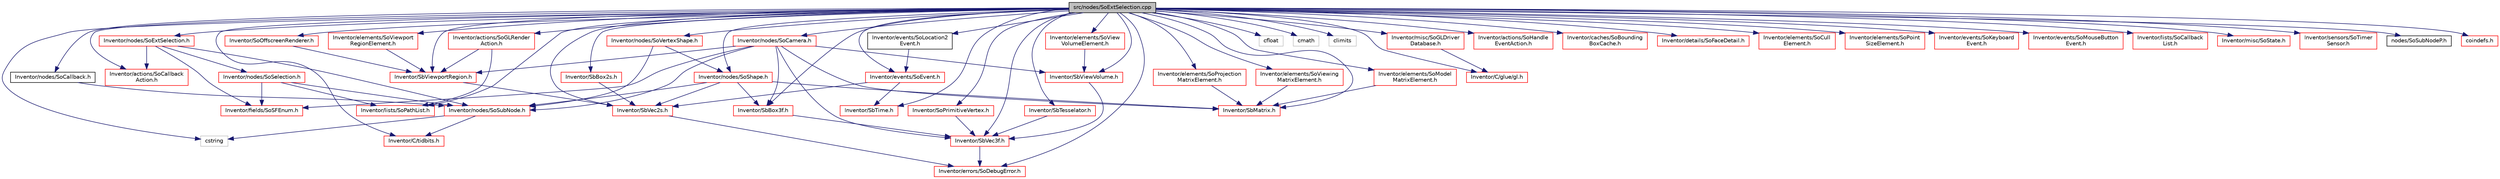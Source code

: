 digraph "src/nodes/SoExtSelection.cpp"
{
 // LATEX_PDF_SIZE
  edge [fontname="Helvetica",fontsize="10",labelfontname="Helvetica",labelfontsize="10"];
  node [fontname="Helvetica",fontsize="10",shape=record];
  Node1 [label="src/nodes/SoExtSelection.cpp",height=0.2,width=0.4,color="black", fillcolor="grey75", style="filled", fontcolor="black",tooltip=" "];
  Node1 -> Node2 [color="midnightblue",fontsize="10",style="solid",fontname="Helvetica"];
  Node2 [label="Inventor/nodes/SoExtSelection.h",height=0.2,width=0.4,color="red", fillcolor="white", style="filled",URL="$SoExtSelection_8h.html",tooltip=" "];
  Node2 -> Node3 [color="midnightblue",fontsize="10",style="solid",fontname="Helvetica"];
  Node3 [label="Inventor/nodes/SoSubNode.h",height=0.2,width=0.4,color="red", fillcolor="white", style="filled",URL="$SoSubNode_8h.html",tooltip=" "];
  Node3 -> Node4 [color="midnightblue",fontsize="10",style="solid",fontname="Helvetica"];
  Node4 [label="cstring",height=0.2,width=0.4,color="grey75", fillcolor="white", style="filled",tooltip=" "];
  Node3 -> Node40 [color="midnightblue",fontsize="10",style="solid",fontname="Helvetica"];
  Node40 [label="Inventor/C/tidbits.h",height=0.2,width=0.4,color="red", fillcolor="white", style="filled",URL="$tidbits_8h.html",tooltip=" "];
  Node2 -> Node41 [color="midnightblue",fontsize="10",style="solid",fontname="Helvetica"];
  Node41 [label="Inventor/nodes/SoSelection.h",height=0.2,width=0.4,color="red", fillcolor="white", style="filled",URL="$SoSelection_8h.html",tooltip=" "];
  Node41 -> Node3 [color="midnightblue",fontsize="10",style="solid",fontname="Helvetica"];
  Node41 -> Node43 [color="midnightblue",fontsize="10",style="solid",fontname="Helvetica"];
  Node43 [label="Inventor/fields/SoSFEnum.h",height=0.2,width=0.4,color="red", fillcolor="white", style="filled",URL="$SoSFEnum_8h.html",tooltip=" "];
  Node41 -> Node38 [color="midnightblue",fontsize="10",style="solid",fontname="Helvetica"];
  Node38 [label="Inventor/lists/SoPathList.h",height=0.2,width=0.4,color="red", fillcolor="white", style="filled",URL="$SoPathList_8h.html",tooltip=" "];
  Node2 -> Node43 [color="midnightblue",fontsize="10",style="solid",fontname="Helvetica"];
  Node2 -> Node57 [color="midnightblue",fontsize="10",style="solid",fontname="Helvetica"];
  Node57 [label="Inventor/actions/SoCallback\lAction.h",height=0.2,width=0.4,color="red", fillcolor="white", style="filled",URL="$SoCallbackAction_8h.html",tooltip=" "];
  Node1 -> Node106 [color="midnightblue",fontsize="10",style="solid",fontname="Helvetica"];
  Node106 [label="cfloat",height=0.2,width=0.4,color="grey75", fillcolor="white", style="filled",tooltip=" "];
  Node1 -> Node107 [color="midnightblue",fontsize="10",style="solid",fontname="Helvetica"];
  Node107 [label="cmath",height=0.2,width=0.4,color="grey75", fillcolor="white", style="filled",tooltip=" "];
  Node1 -> Node108 [color="midnightblue",fontsize="10",style="solid",fontname="Helvetica"];
  Node108 [label="climits",height=0.2,width=0.4,color="grey75", fillcolor="white", style="filled",tooltip=" "];
  Node1 -> Node4 [color="midnightblue",fontsize="10",style="solid",fontname="Helvetica"];
  Node1 -> Node109 [color="midnightblue",fontsize="10",style="solid",fontname="Helvetica"];
  Node109 [label="Inventor/C/glue/gl.h",height=0.2,width=0.4,color="red", fillcolor="white", style="filled",URL="$C_2glue_2gl_8h.html",tooltip=" "];
  Node1 -> Node40 [color="midnightblue",fontsize="10",style="solid",fontname="Helvetica"];
  Node1 -> Node112 [color="midnightblue",fontsize="10",style="solid",fontname="Helvetica"];
  Node112 [label="Inventor/SbBox2s.h",height=0.2,width=0.4,color="red", fillcolor="white", style="filled",URL="$SbBox2s_8h.html",tooltip=" "];
  Node112 -> Node96 [color="midnightblue",fontsize="10",style="solid",fontname="Helvetica"];
  Node96 [label="Inventor/SbVec2s.h",height=0.2,width=0.4,color="red", fillcolor="white", style="filled",URL="$SbVec2s_8h.html",tooltip=" "];
  Node96 -> Node82 [color="midnightblue",fontsize="10",style="solid",fontname="Helvetica"];
  Node82 [label="Inventor/errors/SoDebugError.h",height=0.2,width=0.4,color="red", fillcolor="white", style="filled",URL="$SoDebugError_8h.html",tooltip=" "];
  Node1 -> Node114 [color="midnightblue",fontsize="10",style="solid",fontname="Helvetica"];
  Node114 [label="Inventor/SbBox3f.h",height=0.2,width=0.4,color="red", fillcolor="white", style="filled",URL="$SbBox3f_8h.html",tooltip=" "];
  Node114 -> Node80 [color="midnightblue",fontsize="10",style="solid",fontname="Helvetica"];
  Node80 [label="Inventor/SbVec3f.h",height=0.2,width=0.4,color="red", fillcolor="white", style="filled",URL="$SbVec3f_8h.html",tooltip=" "];
  Node80 -> Node82 [color="midnightblue",fontsize="10",style="solid",fontname="Helvetica"];
  Node1 -> Node115 [color="midnightblue",fontsize="10",style="solid",fontname="Helvetica"];
  Node115 [label="Inventor/SbMatrix.h",height=0.2,width=0.4,color="red", fillcolor="white", style="filled",URL="$SbMatrix_8h.html",tooltip=" "];
  Node1 -> Node116 [color="midnightblue",fontsize="10",style="solid",fontname="Helvetica"];
  Node116 [label="Inventor/SbTesselator.h",height=0.2,width=0.4,color="red", fillcolor="white", style="filled",URL="$SbTesselator_8h.html",tooltip=" "];
  Node116 -> Node80 [color="midnightblue",fontsize="10",style="solid",fontname="Helvetica"];
  Node1 -> Node117 [color="midnightblue",fontsize="10",style="solid",fontname="Helvetica"];
  Node117 [label="Inventor/SbTime.h",height=0.2,width=0.4,color="red", fillcolor="white", style="filled",URL="$SbTime_8h.html",tooltip=" "];
  Node1 -> Node96 [color="midnightblue",fontsize="10",style="solid",fontname="Helvetica"];
  Node1 -> Node80 [color="midnightblue",fontsize="10",style="solid",fontname="Helvetica"];
  Node1 -> Node118 [color="midnightblue",fontsize="10",style="solid",fontname="Helvetica"];
  Node118 [label="Inventor/SbViewVolume.h",height=0.2,width=0.4,color="red", fillcolor="white", style="filled",URL="$SbViewVolume_8h.html",tooltip=" "];
  Node118 -> Node80 [color="midnightblue",fontsize="10",style="solid",fontname="Helvetica"];
  Node1 -> Node121 [color="midnightblue",fontsize="10",style="solid",fontname="Helvetica"];
  Node121 [label="Inventor/SbViewportRegion.h",height=0.2,width=0.4,color="red", fillcolor="white", style="filled",URL="$SbViewportRegion_8h.html",tooltip=" "];
  Node121 -> Node96 [color="midnightblue",fontsize="10",style="solid",fontname="Helvetica"];
  Node1 -> Node122 [color="midnightblue",fontsize="10",style="solid",fontname="Helvetica"];
  Node122 [label="Inventor/SoOffscreenRenderer.h",height=0.2,width=0.4,color="red", fillcolor="white", style="filled",URL="$SoOffscreenRenderer_8h.html",tooltip=" "];
  Node122 -> Node121 [color="midnightblue",fontsize="10",style="solid",fontname="Helvetica"];
  Node1 -> Node123 [color="midnightblue",fontsize="10",style="solid",fontname="Helvetica"];
  Node123 [label="Inventor/SoPrimitiveVertex.h",height=0.2,width=0.4,color="red", fillcolor="white", style="filled",URL="$SoPrimitiveVertex_8h.html",tooltip=" "];
  Node123 -> Node80 [color="midnightblue",fontsize="10",style="solid",fontname="Helvetica"];
  Node1 -> Node57 [color="midnightblue",fontsize="10",style="solid",fontname="Helvetica"];
  Node1 -> Node125 [color="midnightblue",fontsize="10",style="solid",fontname="Helvetica"];
  Node125 [label="Inventor/actions/SoGLRender\lAction.h",height=0.2,width=0.4,color="red", fillcolor="white", style="filled",URL="$SoGLRenderAction_8h.html",tooltip=" "];
  Node125 -> Node121 [color="midnightblue",fontsize="10",style="solid",fontname="Helvetica"];
  Node125 -> Node38 [color="midnightblue",fontsize="10",style="solid",fontname="Helvetica"];
  Node1 -> Node126 [color="midnightblue",fontsize="10",style="solid",fontname="Helvetica"];
  Node126 [label="Inventor/actions/SoHandle\lEventAction.h",height=0.2,width=0.4,color="red", fillcolor="white", style="filled",URL="$SoHandleEventAction_8h.html",tooltip=" "];
  Node1 -> Node130 [color="midnightblue",fontsize="10",style="solid",fontname="Helvetica"];
  Node130 [label="Inventor/caches/SoBounding\lBoxCache.h",height=0.2,width=0.4,color="red", fillcolor="white", style="filled",URL="$SoBoundingBoxCache_8h.html",tooltip=" "];
  Node1 -> Node133 [color="midnightblue",fontsize="10",style="solid",fontname="Helvetica"];
  Node133 [label="Inventor/details/SoFaceDetail.h",height=0.2,width=0.4,color="red", fillcolor="white", style="filled",URL="$SoFaceDetail_8h.html",tooltip=" "];
  Node1 -> Node137 [color="midnightblue",fontsize="10",style="solid",fontname="Helvetica"];
  Node137 [label="Inventor/elements/SoCull\lElement.h",height=0.2,width=0.4,color="red", fillcolor="white", style="filled",URL="$SoCullElement_8h.html",tooltip=" "];
  Node1 -> Node139 [color="midnightblue",fontsize="10",style="solid",fontname="Helvetica"];
  Node139 [label="Inventor/elements/SoModel\lMatrixElement.h",height=0.2,width=0.4,color="red", fillcolor="white", style="filled",URL="$SoModelMatrixElement_8h.html",tooltip=" "];
  Node139 -> Node115 [color="midnightblue",fontsize="10",style="solid",fontname="Helvetica"];
  Node1 -> Node141 [color="midnightblue",fontsize="10",style="solid",fontname="Helvetica"];
  Node141 [label="Inventor/elements/SoPoint\lSizeElement.h",height=0.2,width=0.4,color="red", fillcolor="white", style="filled",URL="$SoPointSizeElement_8h.html",tooltip=" "];
  Node1 -> Node143 [color="midnightblue",fontsize="10",style="solid",fontname="Helvetica"];
  Node143 [label="Inventor/elements/SoProjection\lMatrixElement.h",height=0.2,width=0.4,color="red", fillcolor="white", style="filled",URL="$SoProjectionMatrixElement_8h.html",tooltip=" "];
  Node143 -> Node115 [color="midnightblue",fontsize="10",style="solid",fontname="Helvetica"];
  Node1 -> Node144 [color="midnightblue",fontsize="10",style="solid",fontname="Helvetica"];
  Node144 [label="Inventor/elements/SoView\lVolumeElement.h",height=0.2,width=0.4,color="red", fillcolor="white", style="filled",URL="$SoViewVolumeElement_8h.html",tooltip=" "];
  Node144 -> Node118 [color="midnightblue",fontsize="10",style="solid",fontname="Helvetica"];
  Node1 -> Node145 [color="midnightblue",fontsize="10",style="solid",fontname="Helvetica"];
  Node145 [label="Inventor/elements/SoViewing\lMatrixElement.h",height=0.2,width=0.4,color="red", fillcolor="white", style="filled",URL="$SoViewingMatrixElement_8h.html",tooltip=" "];
  Node145 -> Node115 [color="midnightblue",fontsize="10",style="solid",fontname="Helvetica"];
  Node1 -> Node146 [color="midnightblue",fontsize="10",style="solid",fontname="Helvetica"];
  Node146 [label="Inventor/elements/SoViewport\lRegionElement.h",height=0.2,width=0.4,color="red", fillcolor="white", style="filled",URL="$SoViewportRegionElement_8h.html",tooltip=" "];
  Node146 -> Node121 [color="midnightblue",fontsize="10",style="solid",fontname="Helvetica"];
  Node1 -> Node82 [color="midnightblue",fontsize="10",style="solid",fontname="Helvetica"];
  Node1 -> Node147 [color="midnightblue",fontsize="10",style="solid",fontname="Helvetica"];
  Node147 [label="Inventor/events/SoEvent.h",height=0.2,width=0.4,color="red", fillcolor="white", style="filled",URL="$SoEvent_8h.html",tooltip=" "];
  Node147 -> Node96 [color="midnightblue",fontsize="10",style="solid",fontname="Helvetica"];
  Node147 -> Node117 [color="midnightblue",fontsize="10",style="solid",fontname="Helvetica"];
  Node1 -> Node149 [color="midnightblue",fontsize="10",style="solid",fontname="Helvetica"];
  Node149 [label="Inventor/events/SoKeyboard\lEvent.h",height=0.2,width=0.4,color="red", fillcolor="white", style="filled",URL="$SoKeyboardEvent_8h.html",tooltip=" "];
  Node1 -> Node151 [color="midnightblue",fontsize="10",style="solid",fontname="Helvetica"];
  Node151 [label="Inventor/events/SoLocation2\lEvent.h",height=0.2,width=0.4,color="black", fillcolor="white", style="filled",URL="$SoLocation2Event_8h.html",tooltip=" "];
  Node151 -> Node147 [color="midnightblue",fontsize="10",style="solid",fontname="Helvetica"];
  Node1 -> Node152 [color="midnightblue",fontsize="10",style="solid",fontname="Helvetica"];
  Node152 [label="Inventor/events/SoMouseButton\lEvent.h",height=0.2,width=0.4,color="red", fillcolor="white", style="filled",URL="$SoMouseButtonEvent_8h.html",tooltip=" "];
  Node1 -> Node153 [color="midnightblue",fontsize="10",style="solid",fontname="Helvetica"];
  Node153 [label="Inventor/lists/SoCallback\lList.h",height=0.2,width=0.4,color="red", fillcolor="white", style="filled",URL="$lists_2SoCallbackList_8h.html",tooltip=" "];
  Node1 -> Node38 [color="midnightblue",fontsize="10",style="solid",fontname="Helvetica"];
  Node1 -> Node69 [color="midnightblue",fontsize="10",style="solid",fontname="Helvetica"];
  Node69 [label="Inventor/misc/SoState.h",height=0.2,width=0.4,color="red", fillcolor="white", style="filled",URL="$SoState_8h.html",tooltip=" "];
  Node1 -> Node154 [color="midnightblue",fontsize="10",style="solid",fontname="Helvetica"];
  Node154 [label="Inventor/nodes/SoCallback.h",height=0.2,width=0.4,color="black", fillcolor="white", style="filled",URL="$SoCallback_8h.html",tooltip=" "];
  Node154 -> Node3 [color="midnightblue",fontsize="10",style="solid",fontname="Helvetica"];
  Node1 -> Node155 [color="midnightblue",fontsize="10",style="solid",fontname="Helvetica"];
  Node155 [label="Inventor/nodes/SoCamera.h",height=0.2,width=0.4,color="red", fillcolor="white", style="filled",URL="$SoCamera_8h.html",tooltip=" "];
  Node155 -> Node3 [color="midnightblue",fontsize="10",style="solid",fontname="Helvetica"];
  Node155 -> Node121 [color="midnightblue",fontsize="10",style="solid",fontname="Helvetica"];
  Node155 -> Node118 [color="midnightblue",fontsize="10",style="solid",fontname="Helvetica"];
  Node155 -> Node43 [color="midnightblue",fontsize="10",style="solid",fontname="Helvetica"];
  Node155 -> Node80 [color="midnightblue",fontsize="10",style="solid",fontname="Helvetica"];
  Node155 -> Node115 [color="midnightblue",fontsize="10",style="solid",fontname="Helvetica"];
  Node155 -> Node114 [color="midnightblue",fontsize="10",style="solid",fontname="Helvetica"];
  Node1 -> Node159 [color="midnightblue",fontsize="10",style="solid",fontname="Helvetica"];
  Node159 [label="Inventor/nodes/SoShape.h",height=0.2,width=0.4,color="red", fillcolor="white", style="filled",URL="$SoShape_8h.html",tooltip=" "];
  Node159 -> Node3 [color="midnightblue",fontsize="10",style="solid",fontname="Helvetica"];
  Node159 -> Node115 [color="midnightblue",fontsize="10",style="solid",fontname="Helvetica"];
  Node159 -> Node96 [color="midnightblue",fontsize="10",style="solid",fontname="Helvetica"];
  Node159 -> Node114 [color="midnightblue",fontsize="10",style="solid",fontname="Helvetica"];
  Node1 -> Node161 [color="midnightblue",fontsize="10",style="solid",fontname="Helvetica"];
  Node161 [label="Inventor/nodes/SoVertexShape.h",height=0.2,width=0.4,color="red", fillcolor="white", style="filled",URL="$SoVertexShape_8h.html",tooltip=" "];
  Node161 -> Node3 [color="midnightblue",fontsize="10",style="solid",fontname="Helvetica"];
  Node161 -> Node159 [color="midnightblue",fontsize="10",style="solid",fontname="Helvetica"];
  Node1 -> Node168 [color="midnightblue",fontsize="10",style="solid",fontname="Helvetica"];
  Node168 [label="Inventor/sensors/SoTimer\lSensor.h",height=0.2,width=0.4,color="red", fillcolor="white", style="filled",URL="$SoTimerSensor_8h.html",tooltip=" "];
  Node1 -> Node171 [color="midnightblue",fontsize="10",style="solid",fontname="Helvetica"];
  Node171 [label="Inventor/misc/SoGLDriver\lDatabase.h",height=0.2,width=0.4,color="red", fillcolor="white", style="filled",URL="$SoGLDriverDatabase_8h.html",tooltip=" "];
  Node171 -> Node109 [color="midnightblue",fontsize="10",style="solid",fontname="Helvetica"];
  Node1 -> Node172 [color="midnightblue",fontsize="10",style="solid",fontname="Helvetica"];
  Node172 [label="nodes/SoSubNodeP.h",height=0.2,width=0.4,color="black", fillcolor="white", style="filled",URL="$SoSubNodeP_8h.html",tooltip=" "];
  Node1 -> Node173 [color="midnightblue",fontsize="10",style="solid",fontname="Helvetica"];
  Node173 [label="coindefs.h",height=0.2,width=0.4,color="red", fillcolor="white", style="filled",URL="$coindefs_8h.html",tooltip=" "];
}
